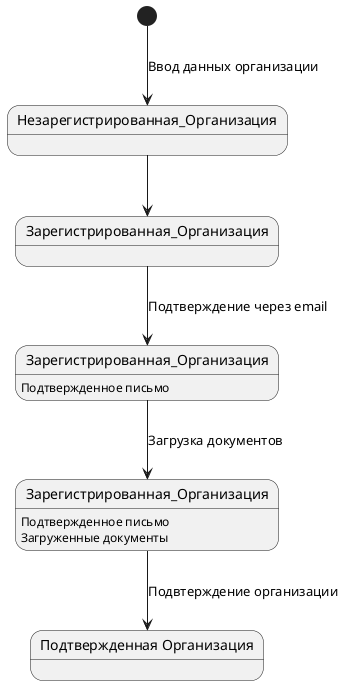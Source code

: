 @startuml
[*] --> Незарегистрированная_Организация : Ввод данных организации
Незарегистрированная_Организация --> Зарегистрированная_Организация
state "Зарегистрированная_Организация" as Подтверждение
Зарегистрированная_Организация --> Подтверждение : Подтверждение через email
Подтверждение : Подтвержденное письмо
state "Зарегистрированная_Организация" as Документы
Подтверждение --> Документы : Загрузка документов
Документы : Подтвержденное письмо
Документы : Загруженные документы
state "Подтвержденная Организация" as Организация
Документы --> Организация : Подвтерждение организации
@enduml